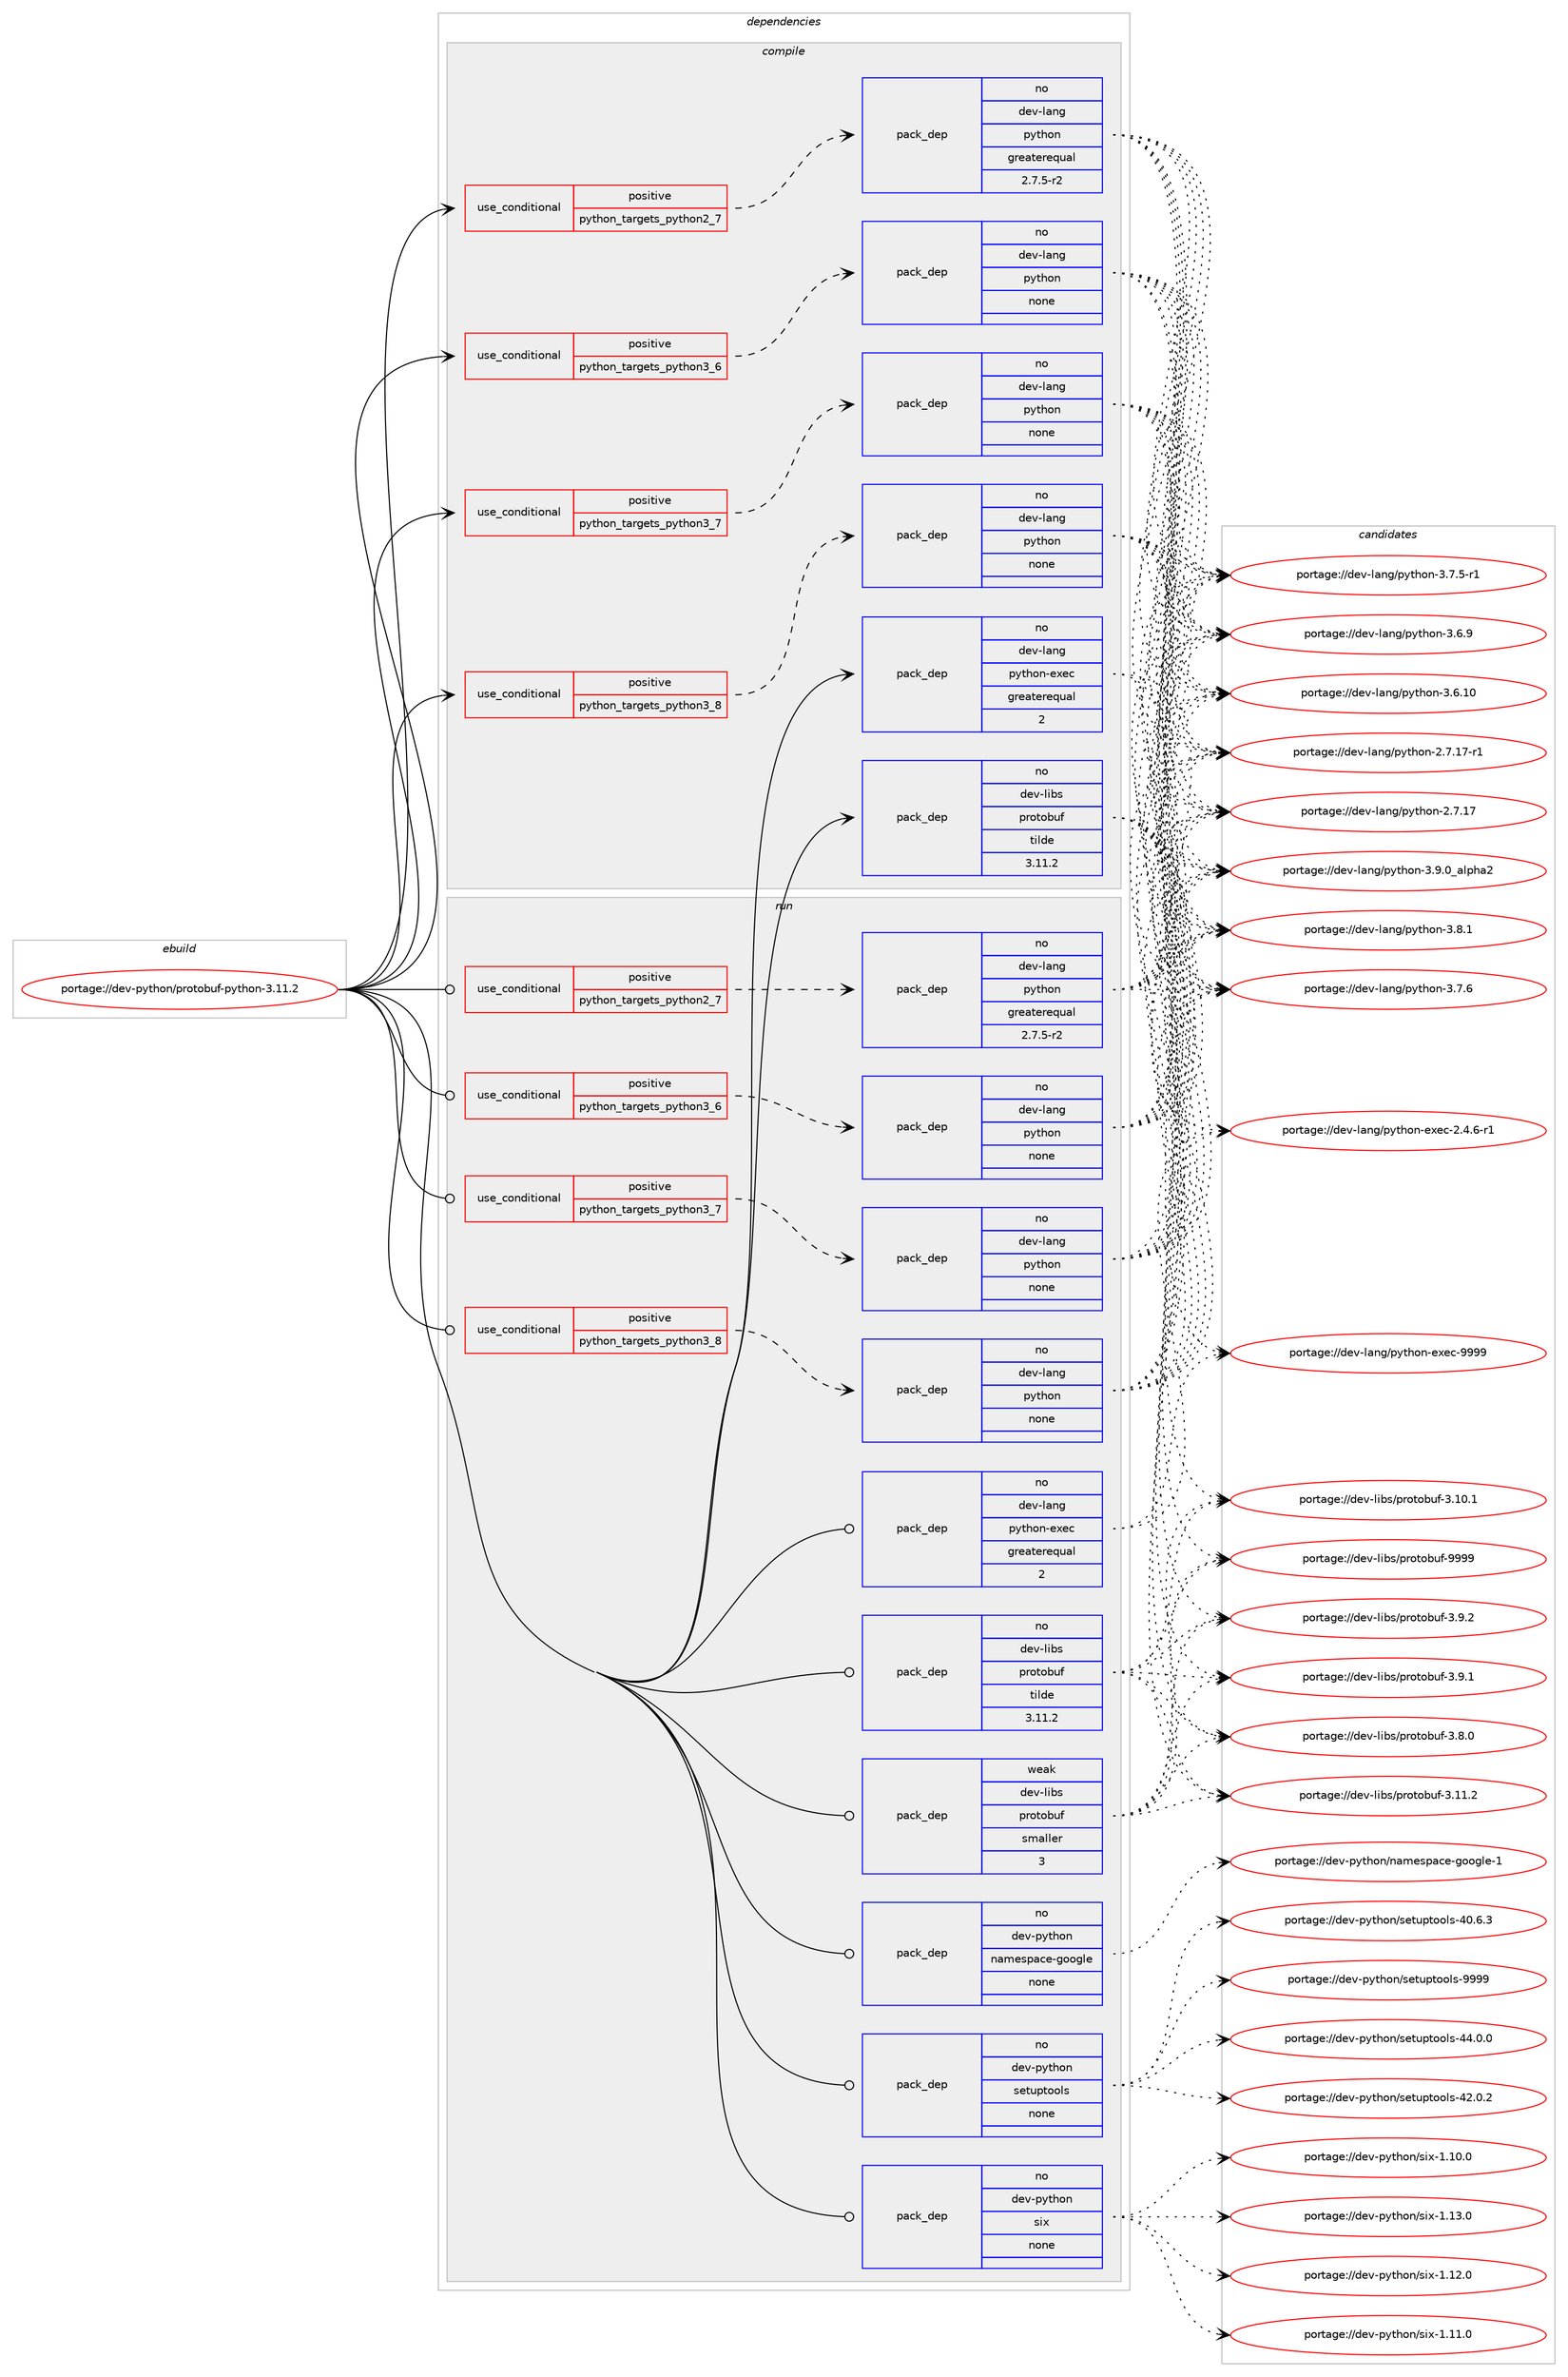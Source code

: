 digraph prolog {

# *************
# Graph options
# *************

newrank=true;
concentrate=true;
compound=true;
graph [rankdir=LR,fontname=Helvetica,fontsize=10,ranksep=1.5];#, ranksep=2.5, nodesep=0.2];
edge  [arrowhead=vee];
node  [fontname=Helvetica,fontsize=10];

# **********
# The ebuild
# **********

subgraph cluster_leftcol {
color=gray;
label=<<i>ebuild</i>>;
id [label="portage://dev-python/protobuf-python-3.11.2", color=red, width=4, href="../dev-python/protobuf-python-3.11.2.svg"];
}

# ****************
# The dependencies
# ****************

subgraph cluster_midcol {
color=gray;
label=<<i>dependencies</i>>;
subgraph cluster_compile {
fillcolor="#eeeeee";
style=filled;
label=<<i>compile</i>>;
subgraph cond110351 {
dependency440930 [label=<<TABLE BORDER="0" CELLBORDER="1" CELLSPACING="0" CELLPADDING="4"><TR><TD ROWSPAN="3" CELLPADDING="10">use_conditional</TD></TR><TR><TD>positive</TD></TR><TR><TD>python_targets_python2_7</TD></TR></TABLE>>, shape=none, color=red];
subgraph pack325641 {
dependency440931 [label=<<TABLE BORDER="0" CELLBORDER="1" CELLSPACING="0" CELLPADDING="4" WIDTH="220"><TR><TD ROWSPAN="6" CELLPADDING="30">pack_dep</TD></TR><TR><TD WIDTH="110">no</TD></TR><TR><TD>dev-lang</TD></TR><TR><TD>python</TD></TR><TR><TD>greaterequal</TD></TR><TR><TD>2.7.5-r2</TD></TR></TABLE>>, shape=none, color=blue];
}
dependency440930:e -> dependency440931:w [weight=20,style="dashed",arrowhead="vee"];
}
id:e -> dependency440930:w [weight=20,style="solid",arrowhead="vee"];
subgraph cond110352 {
dependency440932 [label=<<TABLE BORDER="0" CELLBORDER="1" CELLSPACING="0" CELLPADDING="4"><TR><TD ROWSPAN="3" CELLPADDING="10">use_conditional</TD></TR><TR><TD>positive</TD></TR><TR><TD>python_targets_python3_6</TD></TR></TABLE>>, shape=none, color=red];
subgraph pack325642 {
dependency440933 [label=<<TABLE BORDER="0" CELLBORDER="1" CELLSPACING="0" CELLPADDING="4" WIDTH="220"><TR><TD ROWSPAN="6" CELLPADDING="30">pack_dep</TD></TR><TR><TD WIDTH="110">no</TD></TR><TR><TD>dev-lang</TD></TR><TR><TD>python</TD></TR><TR><TD>none</TD></TR><TR><TD></TD></TR></TABLE>>, shape=none, color=blue];
}
dependency440932:e -> dependency440933:w [weight=20,style="dashed",arrowhead="vee"];
}
id:e -> dependency440932:w [weight=20,style="solid",arrowhead="vee"];
subgraph cond110353 {
dependency440934 [label=<<TABLE BORDER="0" CELLBORDER="1" CELLSPACING="0" CELLPADDING="4"><TR><TD ROWSPAN="3" CELLPADDING="10">use_conditional</TD></TR><TR><TD>positive</TD></TR><TR><TD>python_targets_python3_7</TD></TR></TABLE>>, shape=none, color=red];
subgraph pack325643 {
dependency440935 [label=<<TABLE BORDER="0" CELLBORDER="1" CELLSPACING="0" CELLPADDING="4" WIDTH="220"><TR><TD ROWSPAN="6" CELLPADDING="30">pack_dep</TD></TR><TR><TD WIDTH="110">no</TD></TR><TR><TD>dev-lang</TD></TR><TR><TD>python</TD></TR><TR><TD>none</TD></TR><TR><TD></TD></TR></TABLE>>, shape=none, color=blue];
}
dependency440934:e -> dependency440935:w [weight=20,style="dashed",arrowhead="vee"];
}
id:e -> dependency440934:w [weight=20,style="solid",arrowhead="vee"];
subgraph cond110354 {
dependency440936 [label=<<TABLE BORDER="0" CELLBORDER="1" CELLSPACING="0" CELLPADDING="4"><TR><TD ROWSPAN="3" CELLPADDING="10">use_conditional</TD></TR><TR><TD>positive</TD></TR><TR><TD>python_targets_python3_8</TD></TR></TABLE>>, shape=none, color=red];
subgraph pack325644 {
dependency440937 [label=<<TABLE BORDER="0" CELLBORDER="1" CELLSPACING="0" CELLPADDING="4" WIDTH="220"><TR><TD ROWSPAN="6" CELLPADDING="30">pack_dep</TD></TR><TR><TD WIDTH="110">no</TD></TR><TR><TD>dev-lang</TD></TR><TR><TD>python</TD></TR><TR><TD>none</TD></TR><TR><TD></TD></TR></TABLE>>, shape=none, color=blue];
}
dependency440936:e -> dependency440937:w [weight=20,style="dashed",arrowhead="vee"];
}
id:e -> dependency440936:w [weight=20,style="solid",arrowhead="vee"];
subgraph pack325645 {
dependency440938 [label=<<TABLE BORDER="0" CELLBORDER="1" CELLSPACING="0" CELLPADDING="4" WIDTH="220"><TR><TD ROWSPAN="6" CELLPADDING="30">pack_dep</TD></TR><TR><TD WIDTH="110">no</TD></TR><TR><TD>dev-lang</TD></TR><TR><TD>python-exec</TD></TR><TR><TD>greaterequal</TD></TR><TR><TD>2</TD></TR></TABLE>>, shape=none, color=blue];
}
id:e -> dependency440938:w [weight=20,style="solid",arrowhead="vee"];
subgraph pack325646 {
dependency440939 [label=<<TABLE BORDER="0" CELLBORDER="1" CELLSPACING="0" CELLPADDING="4" WIDTH="220"><TR><TD ROWSPAN="6" CELLPADDING="30">pack_dep</TD></TR><TR><TD WIDTH="110">no</TD></TR><TR><TD>dev-libs</TD></TR><TR><TD>protobuf</TD></TR><TR><TD>tilde</TD></TR><TR><TD>3.11.2</TD></TR></TABLE>>, shape=none, color=blue];
}
id:e -> dependency440939:w [weight=20,style="solid",arrowhead="vee"];
}
subgraph cluster_compileandrun {
fillcolor="#eeeeee";
style=filled;
label=<<i>compile and run</i>>;
}
subgraph cluster_run {
fillcolor="#eeeeee";
style=filled;
label=<<i>run</i>>;
subgraph cond110355 {
dependency440940 [label=<<TABLE BORDER="0" CELLBORDER="1" CELLSPACING="0" CELLPADDING="4"><TR><TD ROWSPAN="3" CELLPADDING="10">use_conditional</TD></TR><TR><TD>positive</TD></TR><TR><TD>python_targets_python2_7</TD></TR></TABLE>>, shape=none, color=red];
subgraph pack325647 {
dependency440941 [label=<<TABLE BORDER="0" CELLBORDER="1" CELLSPACING="0" CELLPADDING="4" WIDTH="220"><TR><TD ROWSPAN="6" CELLPADDING="30">pack_dep</TD></TR><TR><TD WIDTH="110">no</TD></TR><TR><TD>dev-lang</TD></TR><TR><TD>python</TD></TR><TR><TD>greaterequal</TD></TR><TR><TD>2.7.5-r2</TD></TR></TABLE>>, shape=none, color=blue];
}
dependency440940:e -> dependency440941:w [weight=20,style="dashed",arrowhead="vee"];
}
id:e -> dependency440940:w [weight=20,style="solid",arrowhead="odot"];
subgraph cond110356 {
dependency440942 [label=<<TABLE BORDER="0" CELLBORDER="1" CELLSPACING="0" CELLPADDING="4"><TR><TD ROWSPAN="3" CELLPADDING="10">use_conditional</TD></TR><TR><TD>positive</TD></TR><TR><TD>python_targets_python3_6</TD></TR></TABLE>>, shape=none, color=red];
subgraph pack325648 {
dependency440943 [label=<<TABLE BORDER="0" CELLBORDER="1" CELLSPACING="0" CELLPADDING="4" WIDTH="220"><TR><TD ROWSPAN="6" CELLPADDING="30">pack_dep</TD></TR><TR><TD WIDTH="110">no</TD></TR><TR><TD>dev-lang</TD></TR><TR><TD>python</TD></TR><TR><TD>none</TD></TR><TR><TD></TD></TR></TABLE>>, shape=none, color=blue];
}
dependency440942:e -> dependency440943:w [weight=20,style="dashed",arrowhead="vee"];
}
id:e -> dependency440942:w [weight=20,style="solid",arrowhead="odot"];
subgraph cond110357 {
dependency440944 [label=<<TABLE BORDER="0" CELLBORDER="1" CELLSPACING="0" CELLPADDING="4"><TR><TD ROWSPAN="3" CELLPADDING="10">use_conditional</TD></TR><TR><TD>positive</TD></TR><TR><TD>python_targets_python3_7</TD></TR></TABLE>>, shape=none, color=red];
subgraph pack325649 {
dependency440945 [label=<<TABLE BORDER="0" CELLBORDER="1" CELLSPACING="0" CELLPADDING="4" WIDTH="220"><TR><TD ROWSPAN="6" CELLPADDING="30">pack_dep</TD></TR><TR><TD WIDTH="110">no</TD></TR><TR><TD>dev-lang</TD></TR><TR><TD>python</TD></TR><TR><TD>none</TD></TR><TR><TD></TD></TR></TABLE>>, shape=none, color=blue];
}
dependency440944:e -> dependency440945:w [weight=20,style="dashed",arrowhead="vee"];
}
id:e -> dependency440944:w [weight=20,style="solid",arrowhead="odot"];
subgraph cond110358 {
dependency440946 [label=<<TABLE BORDER="0" CELLBORDER="1" CELLSPACING="0" CELLPADDING="4"><TR><TD ROWSPAN="3" CELLPADDING="10">use_conditional</TD></TR><TR><TD>positive</TD></TR><TR><TD>python_targets_python3_8</TD></TR></TABLE>>, shape=none, color=red];
subgraph pack325650 {
dependency440947 [label=<<TABLE BORDER="0" CELLBORDER="1" CELLSPACING="0" CELLPADDING="4" WIDTH="220"><TR><TD ROWSPAN="6" CELLPADDING="30">pack_dep</TD></TR><TR><TD WIDTH="110">no</TD></TR><TR><TD>dev-lang</TD></TR><TR><TD>python</TD></TR><TR><TD>none</TD></TR><TR><TD></TD></TR></TABLE>>, shape=none, color=blue];
}
dependency440946:e -> dependency440947:w [weight=20,style="dashed",arrowhead="vee"];
}
id:e -> dependency440946:w [weight=20,style="solid",arrowhead="odot"];
subgraph pack325651 {
dependency440948 [label=<<TABLE BORDER="0" CELLBORDER="1" CELLSPACING="0" CELLPADDING="4" WIDTH="220"><TR><TD ROWSPAN="6" CELLPADDING="30">pack_dep</TD></TR><TR><TD WIDTH="110">no</TD></TR><TR><TD>dev-lang</TD></TR><TR><TD>python-exec</TD></TR><TR><TD>greaterequal</TD></TR><TR><TD>2</TD></TR></TABLE>>, shape=none, color=blue];
}
id:e -> dependency440948:w [weight=20,style="solid",arrowhead="odot"];
subgraph pack325652 {
dependency440949 [label=<<TABLE BORDER="0" CELLBORDER="1" CELLSPACING="0" CELLPADDING="4" WIDTH="220"><TR><TD ROWSPAN="6" CELLPADDING="30">pack_dep</TD></TR><TR><TD WIDTH="110">no</TD></TR><TR><TD>dev-libs</TD></TR><TR><TD>protobuf</TD></TR><TR><TD>tilde</TD></TR><TR><TD>3.11.2</TD></TR></TABLE>>, shape=none, color=blue];
}
id:e -> dependency440949:w [weight=20,style="solid",arrowhead="odot"];
subgraph pack325653 {
dependency440950 [label=<<TABLE BORDER="0" CELLBORDER="1" CELLSPACING="0" CELLPADDING="4" WIDTH="220"><TR><TD ROWSPAN="6" CELLPADDING="30">pack_dep</TD></TR><TR><TD WIDTH="110">no</TD></TR><TR><TD>dev-python</TD></TR><TR><TD>namespace-google</TD></TR><TR><TD>none</TD></TR><TR><TD></TD></TR></TABLE>>, shape=none, color=blue];
}
id:e -> dependency440950:w [weight=20,style="solid",arrowhead="odot"];
subgraph pack325654 {
dependency440951 [label=<<TABLE BORDER="0" CELLBORDER="1" CELLSPACING="0" CELLPADDING="4" WIDTH="220"><TR><TD ROWSPAN="6" CELLPADDING="30">pack_dep</TD></TR><TR><TD WIDTH="110">no</TD></TR><TR><TD>dev-python</TD></TR><TR><TD>setuptools</TD></TR><TR><TD>none</TD></TR><TR><TD></TD></TR></TABLE>>, shape=none, color=blue];
}
id:e -> dependency440951:w [weight=20,style="solid",arrowhead="odot"];
subgraph pack325655 {
dependency440952 [label=<<TABLE BORDER="0" CELLBORDER="1" CELLSPACING="0" CELLPADDING="4" WIDTH="220"><TR><TD ROWSPAN="6" CELLPADDING="30">pack_dep</TD></TR><TR><TD WIDTH="110">no</TD></TR><TR><TD>dev-python</TD></TR><TR><TD>six</TD></TR><TR><TD>none</TD></TR><TR><TD></TD></TR></TABLE>>, shape=none, color=blue];
}
id:e -> dependency440952:w [weight=20,style="solid",arrowhead="odot"];
subgraph pack325656 {
dependency440953 [label=<<TABLE BORDER="0" CELLBORDER="1" CELLSPACING="0" CELLPADDING="4" WIDTH="220"><TR><TD ROWSPAN="6" CELLPADDING="30">pack_dep</TD></TR><TR><TD WIDTH="110">weak</TD></TR><TR><TD>dev-libs</TD></TR><TR><TD>protobuf</TD></TR><TR><TD>smaller</TD></TR><TR><TD>3</TD></TR></TABLE>>, shape=none, color=blue];
}
id:e -> dependency440953:w [weight=20,style="solid",arrowhead="odot"];
}
}

# **************
# The candidates
# **************

subgraph cluster_choices {
rank=same;
color=gray;
label=<<i>candidates</i>>;

subgraph choice325641 {
color=black;
nodesep=1;
choice10010111845108971101034711212111610411111045514657464895971081121049750 [label="portage://dev-lang/python-3.9.0_alpha2", color=red, width=4,href="../dev-lang/python-3.9.0_alpha2.svg"];
choice100101118451089711010347112121116104111110455146564649 [label="portage://dev-lang/python-3.8.1", color=red, width=4,href="../dev-lang/python-3.8.1.svg"];
choice100101118451089711010347112121116104111110455146554654 [label="portage://dev-lang/python-3.7.6", color=red, width=4,href="../dev-lang/python-3.7.6.svg"];
choice1001011184510897110103471121211161041111104551465546534511449 [label="portage://dev-lang/python-3.7.5-r1", color=red, width=4,href="../dev-lang/python-3.7.5-r1.svg"];
choice100101118451089711010347112121116104111110455146544657 [label="portage://dev-lang/python-3.6.9", color=red, width=4,href="../dev-lang/python-3.6.9.svg"];
choice10010111845108971101034711212111610411111045514654464948 [label="portage://dev-lang/python-3.6.10", color=red, width=4,href="../dev-lang/python-3.6.10.svg"];
choice100101118451089711010347112121116104111110455046554649554511449 [label="portage://dev-lang/python-2.7.17-r1", color=red, width=4,href="../dev-lang/python-2.7.17-r1.svg"];
choice10010111845108971101034711212111610411111045504655464955 [label="portage://dev-lang/python-2.7.17", color=red, width=4,href="../dev-lang/python-2.7.17.svg"];
dependency440931:e -> choice10010111845108971101034711212111610411111045514657464895971081121049750:w [style=dotted,weight="100"];
dependency440931:e -> choice100101118451089711010347112121116104111110455146564649:w [style=dotted,weight="100"];
dependency440931:e -> choice100101118451089711010347112121116104111110455146554654:w [style=dotted,weight="100"];
dependency440931:e -> choice1001011184510897110103471121211161041111104551465546534511449:w [style=dotted,weight="100"];
dependency440931:e -> choice100101118451089711010347112121116104111110455146544657:w [style=dotted,weight="100"];
dependency440931:e -> choice10010111845108971101034711212111610411111045514654464948:w [style=dotted,weight="100"];
dependency440931:e -> choice100101118451089711010347112121116104111110455046554649554511449:w [style=dotted,weight="100"];
dependency440931:e -> choice10010111845108971101034711212111610411111045504655464955:w [style=dotted,weight="100"];
}
subgraph choice325642 {
color=black;
nodesep=1;
choice10010111845108971101034711212111610411111045514657464895971081121049750 [label="portage://dev-lang/python-3.9.0_alpha2", color=red, width=4,href="../dev-lang/python-3.9.0_alpha2.svg"];
choice100101118451089711010347112121116104111110455146564649 [label="portage://dev-lang/python-3.8.1", color=red, width=4,href="../dev-lang/python-3.8.1.svg"];
choice100101118451089711010347112121116104111110455146554654 [label="portage://dev-lang/python-3.7.6", color=red, width=4,href="../dev-lang/python-3.7.6.svg"];
choice1001011184510897110103471121211161041111104551465546534511449 [label="portage://dev-lang/python-3.7.5-r1", color=red, width=4,href="../dev-lang/python-3.7.5-r1.svg"];
choice100101118451089711010347112121116104111110455146544657 [label="portage://dev-lang/python-3.6.9", color=red, width=4,href="../dev-lang/python-3.6.9.svg"];
choice10010111845108971101034711212111610411111045514654464948 [label="portage://dev-lang/python-3.6.10", color=red, width=4,href="../dev-lang/python-3.6.10.svg"];
choice100101118451089711010347112121116104111110455046554649554511449 [label="portage://dev-lang/python-2.7.17-r1", color=red, width=4,href="../dev-lang/python-2.7.17-r1.svg"];
choice10010111845108971101034711212111610411111045504655464955 [label="portage://dev-lang/python-2.7.17", color=red, width=4,href="../dev-lang/python-2.7.17.svg"];
dependency440933:e -> choice10010111845108971101034711212111610411111045514657464895971081121049750:w [style=dotted,weight="100"];
dependency440933:e -> choice100101118451089711010347112121116104111110455146564649:w [style=dotted,weight="100"];
dependency440933:e -> choice100101118451089711010347112121116104111110455146554654:w [style=dotted,weight="100"];
dependency440933:e -> choice1001011184510897110103471121211161041111104551465546534511449:w [style=dotted,weight="100"];
dependency440933:e -> choice100101118451089711010347112121116104111110455146544657:w [style=dotted,weight="100"];
dependency440933:e -> choice10010111845108971101034711212111610411111045514654464948:w [style=dotted,weight="100"];
dependency440933:e -> choice100101118451089711010347112121116104111110455046554649554511449:w [style=dotted,weight="100"];
dependency440933:e -> choice10010111845108971101034711212111610411111045504655464955:w [style=dotted,weight="100"];
}
subgraph choice325643 {
color=black;
nodesep=1;
choice10010111845108971101034711212111610411111045514657464895971081121049750 [label="portage://dev-lang/python-3.9.0_alpha2", color=red, width=4,href="../dev-lang/python-3.9.0_alpha2.svg"];
choice100101118451089711010347112121116104111110455146564649 [label="portage://dev-lang/python-3.8.1", color=red, width=4,href="../dev-lang/python-3.8.1.svg"];
choice100101118451089711010347112121116104111110455146554654 [label="portage://dev-lang/python-3.7.6", color=red, width=4,href="../dev-lang/python-3.7.6.svg"];
choice1001011184510897110103471121211161041111104551465546534511449 [label="portage://dev-lang/python-3.7.5-r1", color=red, width=4,href="../dev-lang/python-3.7.5-r1.svg"];
choice100101118451089711010347112121116104111110455146544657 [label="portage://dev-lang/python-3.6.9", color=red, width=4,href="../dev-lang/python-3.6.9.svg"];
choice10010111845108971101034711212111610411111045514654464948 [label="portage://dev-lang/python-3.6.10", color=red, width=4,href="../dev-lang/python-3.6.10.svg"];
choice100101118451089711010347112121116104111110455046554649554511449 [label="portage://dev-lang/python-2.7.17-r1", color=red, width=4,href="../dev-lang/python-2.7.17-r1.svg"];
choice10010111845108971101034711212111610411111045504655464955 [label="portage://dev-lang/python-2.7.17", color=red, width=4,href="../dev-lang/python-2.7.17.svg"];
dependency440935:e -> choice10010111845108971101034711212111610411111045514657464895971081121049750:w [style=dotted,weight="100"];
dependency440935:e -> choice100101118451089711010347112121116104111110455146564649:w [style=dotted,weight="100"];
dependency440935:e -> choice100101118451089711010347112121116104111110455146554654:w [style=dotted,weight="100"];
dependency440935:e -> choice1001011184510897110103471121211161041111104551465546534511449:w [style=dotted,weight="100"];
dependency440935:e -> choice100101118451089711010347112121116104111110455146544657:w [style=dotted,weight="100"];
dependency440935:e -> choice10010111845108971101034711212111610411111045514654464948:w [style=dotted,weight="100"];
dependency440935:e -> choice100101118451089711010347112121116104111110455046554649554511449:w [style=dotted,weight="100"];
dependency440935:e -> choice10010111845108971101034711212111610411111045504655464955:w [style=dotted,weight="100"];
}
subgraph choice325644 {
color=black;
nodesep=1;
choice10010111845108971101034711212111610411111045514657464895971081121049750 [label="portage://dev-lang/python-3.9.0_alpha2", color=red, width=4,href="../dev-lang/python-3.9.0_alpha2.svg"];
choice100101118451089711010347112121116104111110455146564649 [label="portage://dev-lang/python-3.8.1", color=red, width=4,href="../dev-lang/python-3.8.1.svg"];
choice100101118451089711010347112121116104111110455146554654 [label="portage://dev-lang/python-3.7.6", color=red, width=4,href="../dev-lang/python-3.7.6.svg"];
choice1001011184510897110103471121211161041111104551465546534511449 [label="portage://dev-lang/python-3.7.5-r1", color=red, width=4,href="../dev-lang/python-3.7.5-r1.svg"];
choice100101118451089711010347112121116104111110455146544657 [label="portage://dev-lang/python-3.6.9", color=red, width=4,href="../dev-lang/python-3.6.9.svg"];
choice10010111845108971101034711212111610411111045514654464948 [label="portage://dev-lang/python-3.6.10", color=red, width=4,href="../dev-lang/python-3.6.10.svg"];
choice100101118451089711010347112121116104111110455046554649554511449 [label="portage://dev-lang/python-2.7.17-r1", color=red, width=4,href="../dev-lang/python-2.7.17-r1.svg"];
choice10010111845108971101034711212111610411111045504655464955 [label="portage://dev-lang/python-2.7.17", color=red, width=4,href="../dev-lang/python-2.7.17.svg"];
dependency440937:e -> choice10010111845108971101034711212111610411111045514657464895971081121049750:w [style=dotted,weight="100"];
dependency440937:e -> choice100101118451089711010347112121116104111110455146564649:w [style=dotted,weight="100"];
dependency440937:e -> choice100101118451089711010347112121116104111110455146554654:w [style=dotted,weight="100"];
dependency440937:e -> choice1001011184510897110103471121211161041111104551465546534511449:w [style=dotted,weight="100"];
dependency440937:e -> choice100101118451089711010347112121116104111110455146544657:w [style=dotted,weight="100"];
dependency440937:e -> choice10010111845108971101034711212111610411111045514654464948:w [style=dotted,weight="100"];
dependency440937:e -> choice100101118451089711010347112121116104111110455046554649554511449:w [style=dotted,weight="100"];
dependency440937:e -> choice10010111845108971101034711212111610411111045504655464955:w [style=dotted,weight="100"];
}
subgraph choice325645 {
color=black;
nodesep=1;
choice10010111845108971101034711212111610411111045101120101994557575757 [label="portage://dev-lang/python-exec-9999", color=red, width=4,href="../dev-lang/python-exec-9999.svg"];
choice10010111845108971101034711212111610411111045101120101994550465246544511449 [label="portage://dev-lang/python-exec-2.4.6-r1", color=red, width=4,href="../dev-lang/python-exec-2.4.6-r1.svg"];
dependency440938:e -> choice10010111845108971101034711212111610411111045101120101994557575757:w [style=dotted,weight="100"];
dependency440938:e -> choice10010111845108971101034711212111610411111045101120101994550465246544511449:w [style=dotted,weight="100"];
}
subgraph choice325646 {
color=black;
nodesep=1;
choice100101118451081059811547112114111116111981171024557575757 [label="portage://dev-libs/protobuf-9999", color=red, width=4,href="../dev-libs/protobuf-9999.svg"];
choice10010111845108105981154711211411111611198117102455146574650 [label="portage://dev-libs/protobuf-3.9.2", color=red, width=4,href="../dev-libs/protobuf-3.9.2.svg"];
choice10010111845108105981154711211411111611198117102455146574649 [label="portage://dev-libs/protobuf-3.9.1", color=red, width=4,href="../dev-libs/protobuf-3.9.1.svg"];
choice10010111845108105981154711211411111611198117102455146564648 [label="portage://dev-libs/protobuf-3.8.0", color=red, width=4,href="../dev-libs/protobuf-3.8.0.svg"];
choice1001011184510810598115471121141111161119811710245514649494650 [label="portage://dev-libs/protobuf-3.11.2", color=red, width=4,href="../dev-libs/protobuf-3.11.2.svg"];
choice1001011184510810598115471121141111161119811710245514649484649 [label="portage://dev-libs/protobuf-3.10.1", color=red, width=4,href="../dev-libs/protobuf-3.10.1.svg"];
dependency440939:e -> choice100101118451081059811547112114111116111981171024557575757:w [style=dotted,weight="100"];
dependency440939:e -> choice10010111845108105981154711211411111611198117102455146574650:w [style=dotted,weight="100"];
dependency440939:e -> choice10010111845108105981154711211411111611198117102455146574649:w [style=dotted,weight="100"];
dependency440939:e -> choice10010111845108105981154711211411111611198117102455146564648:w [style=dotted,weight="100"];
dependency440939:e -> choice1001011184510810598115471121141111161119811710245514649494650:w [style=dotted,weight="100"];
dependency440939:e -> choice1001011184510810598115471121141111161119811710245514649484649:w [style=dotted,weight="100"];
}
subgraph choice325647 {
color=black;
nodesep=1;
choice10010111845108971101034711212111610411111045514657464895971081121049750 [label="portage://dev-lang/python-3.9.0_alpha2", color=red, width=4,href="../dev-lang/python-3.9.0_alpha2.svg"];
choice100101118451089711010347112121116104111110455146564649 [label="portage://dev-lang/python-3.8.1", color=red, width=4,href="../dev-lang/python-3.8.1.svg"];
choice100101118451089711010347112121116104111110455146554654 [label="portage://dev-lang/python-3.7.6", color=red, width=4,href="../dev-lang/python-3.7.6.svg"];
choice1001011184510897110103471121211161041111104551465546534511449 [label="portage://dev-lang/python-3.7.5-r1", color=red, width=4,href="../dev-lang/python-3.7.5-r1.svg"];
choice100101118451089711010347112121116104111110455146544657 [label="portage://dev-lang/python-3.6.9", color=red, width=4,href="../dev-lang/python-3.6.9.svg"];
choice10010111845108971101034711212111610411111045514654464948 [label="portage://dev-lang/python-3.6.10", color=red, width=4,href="../dev-lang/python-3.6.10.svg"];
choice100101118451089711010347112121116104111110455046554649554511449 [label="portage://dev-lang/python-2.7.17-r1", color=red, width=4,href="../dev-lang/python-2.7.17-r1.svg"];
choice10010111845108971101034711212111610411111045504655464955 [label="portage://dev-lang/python-2.7.17", color=red, width=4,href="../dev-lang/python-2.7.17.svg"];
dependency440941:e -> choice10010111845108971101034711212111610411111045514657464895971081121049750:w [style=dotted,weight="100"];
dependency440941:e -> choice100101118451089711010347112121116104111110455146564649:w [style=dotted,weight="100"];
dependency440941:e -> choice100101118451089711010347112121116104111110455146554654:w [style=dotted,weight="100"];
dependency440941:e -> choice1001011184510897110103471121211161041111104551465546534511449:w [style=dotted,weight="100"];
dependency440941:e -> choice100101118451089711010347112121116104111110455146544657:w [style=dotted,weight="100"];
dependency440941:e -> choice10010111845108971101034711212111610411111045514654464948:w [style=dotted,weight="100"];
dependency440941:e -> choice100101118451089711010347112121116104111110455046554649554511449:w [style=dotted,weight="100"];
dependency440941:e -> choice10010111845108971101034711212111610411111045504655464955:w [style=dotted,weight="100"];
}
subgraph choice325648 {
color=black;
nodesep=1;
choice10010111845108971101034711212111610411111045514657464895971081121049750 [label="portage://dev-lang/python-3.9.0_alpha2", color=red, width=4,href="../dev-lang/python-3.9.0_alpha2.svg"];
choice100101118451089711010347112121116104111110455146564649 [label="portage://dev-lang/python-3.8.1", color=red, width=4,href="../dev-lang/python-3.8.1.svg"];
choice100101118451089711010347112121116104111110455146554654 [label="portage://dev-lang/python-3.7.6", color=red, width=4,href="../dev-lang/python-3.7.6.svg"];
choice1001011184510897110103471121211161041111104551465546534511449 [label="portage://dev-lang/python-3.7.5-r1", color=red, width=4,href="../dev-lang/python-3.7.5-r1.svg"];
choice100101118451089711010347112121116104111110455146544657 [label="portage://dev-lang/python-3.6.9", color=red, width=4,href="../dev-lang/python-3.6.9.svg"];
choice10010111845108971101034711212111610411111045514654464948 [label="portage://dev-lang/python-3.6.10", color=red, width=4,href="../dev-lang/python-3.6.10.svg"];
choice100101118451089711010347112121116104111110455046554649554511449 [label="portage://dev-lang/python-2.7.17-r1", color=red, width=4,href="../dev-lang/python-2.7.17-r1.svg"];
choice10010111845108971101034711212111610411111045504655464955 [label="portage://dev-lang/python-2.7.17", color=red, width=4,href="../dev-lang/python-2.7.17.svg"];
dependency440943:e -> choice10010111845108971101034711212111610411111045514657464895971081121049750:w [style=dotted,weight="100"];
dependency440943:e -> choice100101118451089711010347112121116104111110455146564649:w [style=dotted,weight="100"];
dependency440943:e -> choice100101118451089711010347112121116104111110455146554654:w [style=dotted,weight="100"];
dependency440943:e -> choice1001011184510897110103471121211161041111104551465546534511449:w [style=dotted,weight="100"];
dependency440943:e -> choice100101118451089711010347112121116104111110455146544657:w [style=dotted,weight="100"];
dependency440943:e -> choice10010111845108971101034711212111610411111045514654464948:w [style=dotted,weight="100"];
dependency440943:e -> choice100101118451089711010347112121116104111110455046554649554511449:w [style=dotted,weight="100"];
dependency440943:e -> choice10010111845108971101034711212111610411111045504655464955:w [style=dotted,weight="100"];
}
subgraph choice325649 {
color=black;
nodesep=1;
choice10010111845108971101034711212111610411111045514657464895971081121049750 [label="portage://dev-lang/python-3.9.0_alpha2", color=red, width=4,href="../dev-lang/python-3.9.0_alpha2.svg"];
choice100101118451089711010347112121116104111110455146564649 [label="portage://dev-lang/python-3.8.1", color=red, width=4,href="../dev-lang/python-3.8.1.svg"];
choice100101118451089711010347112121116104111110455146554654 [label="portage://dev-lang/python-3.7.6", color=red, width=4,href="../dev-lang/python-3.7.6.svg"];
choice1001011184510897110103471121211161041111104551465546534511449 [label="portage://dev-lang/python-3.7.5-r1", color=red, width=4,href="../dev-lang/python-3.7.5-r1.svg"];
choice100101118451089711010347112121116104111110455146544657 [label="portage://dev-lang/python-3.6.9", color=red, width=4,href="../dev-lang/python-3.6.9.svg"];
choice10010111845108971101034711212111610411111045514654464948 [label="portage://dev-lang/python-3.6.10", color=red, width=4,href="../dev-lang/python-3.6.10.svg"];
choice100101118451089711010347112121116104111110455046554649554511449 [label="portage://dev-lang/python-2.7.17-r1", color=red, width=4,href="../dev-lang/python-2.7.17-r1.svg"];
choice10010111845108971101034711212111610411111045504655464955 [label="portage://dev-lang/python-2.7.17", color=red, width=4,href="../dev-lang/python-2.7.17.svg"];
dependency440945:e -> choice10010111845108971101034711212111610411111045514657464895971081121049750:w [style=dotted,weight="100"];
dependency440945:e -> choice100101118451089711010347112121116104111110455146564649:w [style=dotted,weight="100"];
dependency440945:e -> choice100101118451089711010347112121116104111110455146554654:w [style=dotted,weight="100"];
dependency440945:e -> choice1001011184510897110103471121211161041111104551465546534511449:w [style=dotted,weight="100"];
dependency440945:e -> choice100101118451089711010347112121116104111110455146544657:w [style=dotted,weight="100"];
dependency440945:e -> choice10010111845108971101034711212111610411111045514654464948:w [style=dotted,weight="100"];
dependency440945:e -> choice100101118451089711010347112121116104111110455046554649554511449:w [style=dotted,weight="100"];
dependency440945:e -> choice10010111845108971101034711212111610411111045504655464955:w [style=dotted,weight="100"];
}
subgraph choice325650 {
color=black;
nodesep=1;
choice10010111845108971101034711212111610411111045514657464895971081121049750 [label="portage://dev-lang/python-3.9.0_alpha2", color=red, width=4,href="../dev-lang/python-3.9.0_alpha2.svg"];
choice100101118451089711010347112121116104111110455146564649 [label="portage://dev-lang/python-3.8.1", color=red, width=4,href="../dev-lang/python-3.8.1.svg"];
choice100101118451089711010347112121116104111110455146554654 [label="portage://dev-lang/python-3.7.6", color=red, width=4,href="../dev-lang/python-3.7.6.svg"];
choice1001011184510897110103471121211161041111104551465546534511449 [label="portage://dev-lang/python-3.7.5-r1", color=red, width=4,href="../dev-lang/python-3.7.5-r1.svg"];
choice100101118451089711010347112121116104111110455146544657 [label="portage://dev-lang/python-3.6.9", color=red, width=4,href="../dev-lang/python-3.6.9.svg"];
choice10010111845108971101034711212111610411111045514654464948 [label="portage://dev-lang/python-3.6.10", color=red, width=4,href="../dev-lang/python-3.6.10.svg"];
choice100101118451089711010347112121116104111110455046554649554511449 [label="portage://dev-lang/python-2.7.17-r1", color=red, width=4,href="../dev-lang/python-2.7.17-r1.svg"];
choice10010111845108971101034711212111610411111045504655464955 [label="portage://dev-lang/python-2.7.17", color=red, width=4,href="../dev-lang/python-2.7.17.svg"];
dependency440947:e -> choice10010111845108971101034711212111610411111045514657464895971081121049750:w [style=dotted,weight="100"];
dependency440947:e -> choice100101118451089711010347112121116104111110455146564649:w [style=dotted,weight="100"];
dependency440947:e -> choice100101118451089711010347112121116104111110455146554654:w [style=dotted,weight="100"];
dependency440947:e -> choice1001011184510897110103471121211161041111104551465546534511449:w [style=dotted,weight="100"];
dependency440947:e -> choice100101118451089711010347112121116104111110455146544657:w [style=dotted,weight="100"];
dependency440947:e -> choice10010111845108971101034711212111610411111045514654464948:w [style=dotted,weight="100"];
dependency440947:e -> choice100101118451089711010347112121116104111110455046554649554511449:w [style=dotted,weight="100"];
dependency440947:e -> choice10010111845108971101034711212111610411111045504655464955:w [style=dotted,weight="100"];
}
subgraph choice325651 {
color=black;
nodesep=1;
choice10010111845108971101034711212111610411111045101120101994557575757 [label="portage://dev-lang/python-exec-9999", color=red, width=4,href="../dev-lang/python-exec-9999.svg"];
choice10010111845108971101034711212111610411111045101120101994550465246544511449 [label="portage://dev-lang/python-exec-2.4.6-r1", color=red, width=4,href="../dev-lang/python-exec-2.4.6-r1.svg"];
dependency440948:e -> choice10010111845108971101034711212111610411111045101120101994557575757:w [style=dotted,weight="100"];
dependency440948:e -> choice10010111845108971101034711212111610411111045101120101994550465246544511449:w [style=dotted,weight="100"];
}
subgraph choice325652 {
color=black;
nodesep=1;
choice100101118451081059811547112114111116111981171024557575757 [label="portage://dev-libs/protobuf-9999", color=red, width=4,href="../dev-libs/protobuf-9999.svg"];
choice10010111845108105981154711211411111611198117102455146574650 [label="portage://dev-libs/protobuf-3.9.2", color=red, width=4,href="../dev-libs/protobuf-3.9.2.svg"];
choice10010111845108105981154711211411111611198117102455146574649 [label="portage://dev-libs/protobuf-3.9.1", color=red, width=4,href="../dev-libs/protobuf-3.9.1.svg"];
choice10010111845108105981154711211411111611198117102455146564648 [label="portage://dev-libs/protobuf-3.8.0", color=red, width=4,href="../dev-libs/protobuf-3.8.0.svg"];
choice1001011184510810598115471121141111161119811710245514649494650 [label="portage://dev-libs/protobuf-3.11.2", color=red, width=4,href="../dev-libs/protobuf-3.11.2.svg"];
choice1001011184510810598115471121141111161119811710245514649484649 [label="portage://dev-libs/protobuf-3.10.1", color=red, width=4,href="../dev-libs/protobuf-3.10.1.svg"];
dependency440949:e -> choice100101118451081059811547112114111116111981171024557575757:w [style=dotted,weight="100"];
dependency440949:e -> choice10010111845108105981154711211411111611198117102455146574650:w [style=dotted,weight="100"];
dependency440949:e -> choice10010111845108105981154711211411111611198117102455146574649:w [style=dotted,weight="100"];
dependency440949:e -> choice10010111845108105981154711211411111611198117102455146564648:w [style=dotted,weight="100"];
dependency440949:e -> choice1001011184510810598115471121141111161119811710245514649494650:w [style=dotted,weight="100"];
dependency440949:e -> choice1001011184510810598115471121141111161119811710245514649484649:w [style=dotted,weight="100"];
}
subgraph choice325653 {
color=black;
nodesep=1;
choice1001011184511212111610411111047110971091011151129799101451031111111031081014549 [label="portage://dev-python/namespace-google-1", color=red, width=4,href="../dev-python/namespace-google-1.svg"];
dependency440950:e -> choice1001011184511212111610411111047110971091011151129799101451031111111031081014549:w [style=dotted,weight="100"];
}
subgraph choice325654 {
color=black;
nodesep=1;
choice10010111845112121116104111110471151011161171121161111111081154557575757 [label="portage://dev-python/setuptools-9999", color=red, width=4,href="../dev-python/setuptools-9999.svg"];
choice100101118451121211161041111104711510111611711211611111110811545525246484648 [label="portage://dev-python/setuptools-44.0.0", color=red, width=4,href="../dev-python/setuptools-44.0.0.svg"];
choice100101118451121211161041111104711510111611711211611111110811545525046484650 [label="portage://dev-python/setuptools-42.0.2", color=red, width=4,href="../dev-python/setuptools-42.0.2.svg"];
choice100101118451121211161041111104711510111611711211611111110811545524846544651 [label="portage://dev-python/setuptools-40.6.3", color=red, width=4,href="../dev-python/setuptools-40.6.3.svg"];
dependency440951:e -> choice10010111845112121116104111110471151011161171121161111111081154557575757:w [style=dotted,weight="100"];
dependency440951:e -> choice100101118451121211161041111104711510111611711211611111110811545525246484648:w [style=dotted,weight="100"];
dependency440951:e -> choice100101118451121211161041111104711510111611711211611111110811545525046484650:w [style=dotted,weight="100"];
dependency440951:e -> choice100101118451121211161041111104711510111611711211611111110811545524846544651:w [style=dotted,weight="100"];
}
subgraph choice325655 {
color=black;
nodesep=1;
choice100101118451121211161041111104711510512045494649514648 [label="portage://dev-python/six-1.13.0", color=red, width=4,href="../dev-python/six-1.13.0.svg"];
choice100101118451121211161041111104711510512045494649504648 [label="portage://dev-python/six-1.12.0", color=red, width=4,href="../dev-python/six-1.12.0.svg"];
choice100101118451121211161041111104711510512045494649494648 [label="portage://dev-python/six-1.11.0", color=red, width=4,href="../dev-python/six-1.11.0.svg"];
choice100101118451121211161041111104711510512045494649484648 [label="portage://dev-python/six-1.10.0", color=red, width=4,href="../dev-python/six-1.10.0.svg"];
dependency440952:e -> choice100101118451121211161041111104711510512045494649514648:w [style=dotted,weight="100"];
dependency440952:e -> choice100101118451121211161041111104711510512045494649504648:w [style=dotted,weight="100"];
dependency440952:e -> choice100101118451121211161041111104711510512045494649494648:w [style=dotted,weight="100"];
dependency440952:e -> choice100101118451121211161041111104711510512045494649484648:w [style=dotted,weight="100"];
}
subgraph choice325656 {
color=black;
nodesep=1;
choice100101118451081059811547112114111116111981171024557575757 [label="portage://dev-libs/protobuf-9999", color=red, width=4,href="../dev-libs/protobuf-9999.svg"];
choice10010111845108105981154711211411111611198117102455146574650 [label="portage://dev-libs/protobuf-3.9.2", color=red, width=4,href="../dev-libs/protobuf-3.9.2.svg"];
choice10010111845108105981154711211411111611198117102455146574649 [label="portage://dev-libs/protobuf-3.9.1", color=red, width=4,href="../dev-libs/protobuf-3.9.1.svg"];
choice10010111845108105981154711211411111611198117102455146564648 [label="portage://dev-libs/protobuf-3.8.0", color=red, width=4,href="../dev-libs/protobuf-3.8.0.svg"];
choice1001011184510810598115471121141111161119811710245514649494650 [label="portage://dev-libs/protobuf-3.11.2", color=red, width=4,href="../dev-libs/protobuf-3.11.2.svg"];
choice1001011184510810598115471121141111161119811710245514649484649 [label="portage://dev-libs/protobuf-3.10.1", color=red, width=4,href="../dev-libs/protobuf-3.10.1.svg"];
dependency440953:e -> choice100101118451081059811547112114111116111981171024557575757:w [style=dotted,weight="100"];
dependency440953:e -> choice10010111845108105981154711211411111611198117102455146574650:w [style=dotted,weight="100"];
dependency440953:e -> choice10010111845108105981154711211411111611198117102455146574649:w [style=dotted,weight="100"];
dependency440953:e -> choice10010111845108105981154711211411111611198117102455146564648:w [style=dotted,weight="100"];
dependency440953:e -> choice1001011184510810598115471121141111161119811710245514649494650:w [style=dotted,weight="100"];
dependency440953:e -> choice1001011184510810598115471121141111161119811710245514649484649:w [style=dotted,weight="100"];
}
}

}
